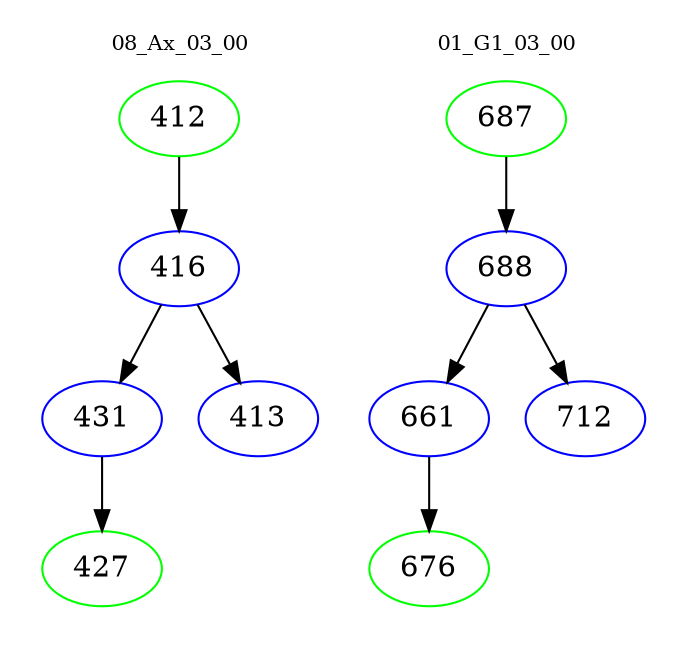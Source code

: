 digraph{
subgraph cluster_0 {
color = white
label = "08_Ax_03_00";
fontsize=10;
T0_412 [label="412", color="green"]
T0_412 -> T0_416 [color="black"]
T0_416 [label="416", color="blue"]
T0_416 -> T0_431 [color="black"]
T0_431 [label="431", color="blue"]
T0_431 -> T0_427 [color="black"]
T0_427 [label="427", color="green"]
T0_416 -> T0_413 [color="black"]
T0_413 [label="413", color="blue"]
}
subgraph cluster_1 {
color = white
label = "01_G1_03_00";
fontsize=10;
T1_687 [label="687", color="green"]
T1_687 -> T1_688 [color="black"]
T1_688 [label="688", color="blue"]
T1_688 -> T1_661 [color="black"]
T1_661 [label="661", color="blue"]
T1_661 -> T1_676 [color="black"]
T1_676 [label="676", color="green"]
T1_688 -> T1_712 [color="black"]
T1_712 [label="712", color="blue"]
}
}
